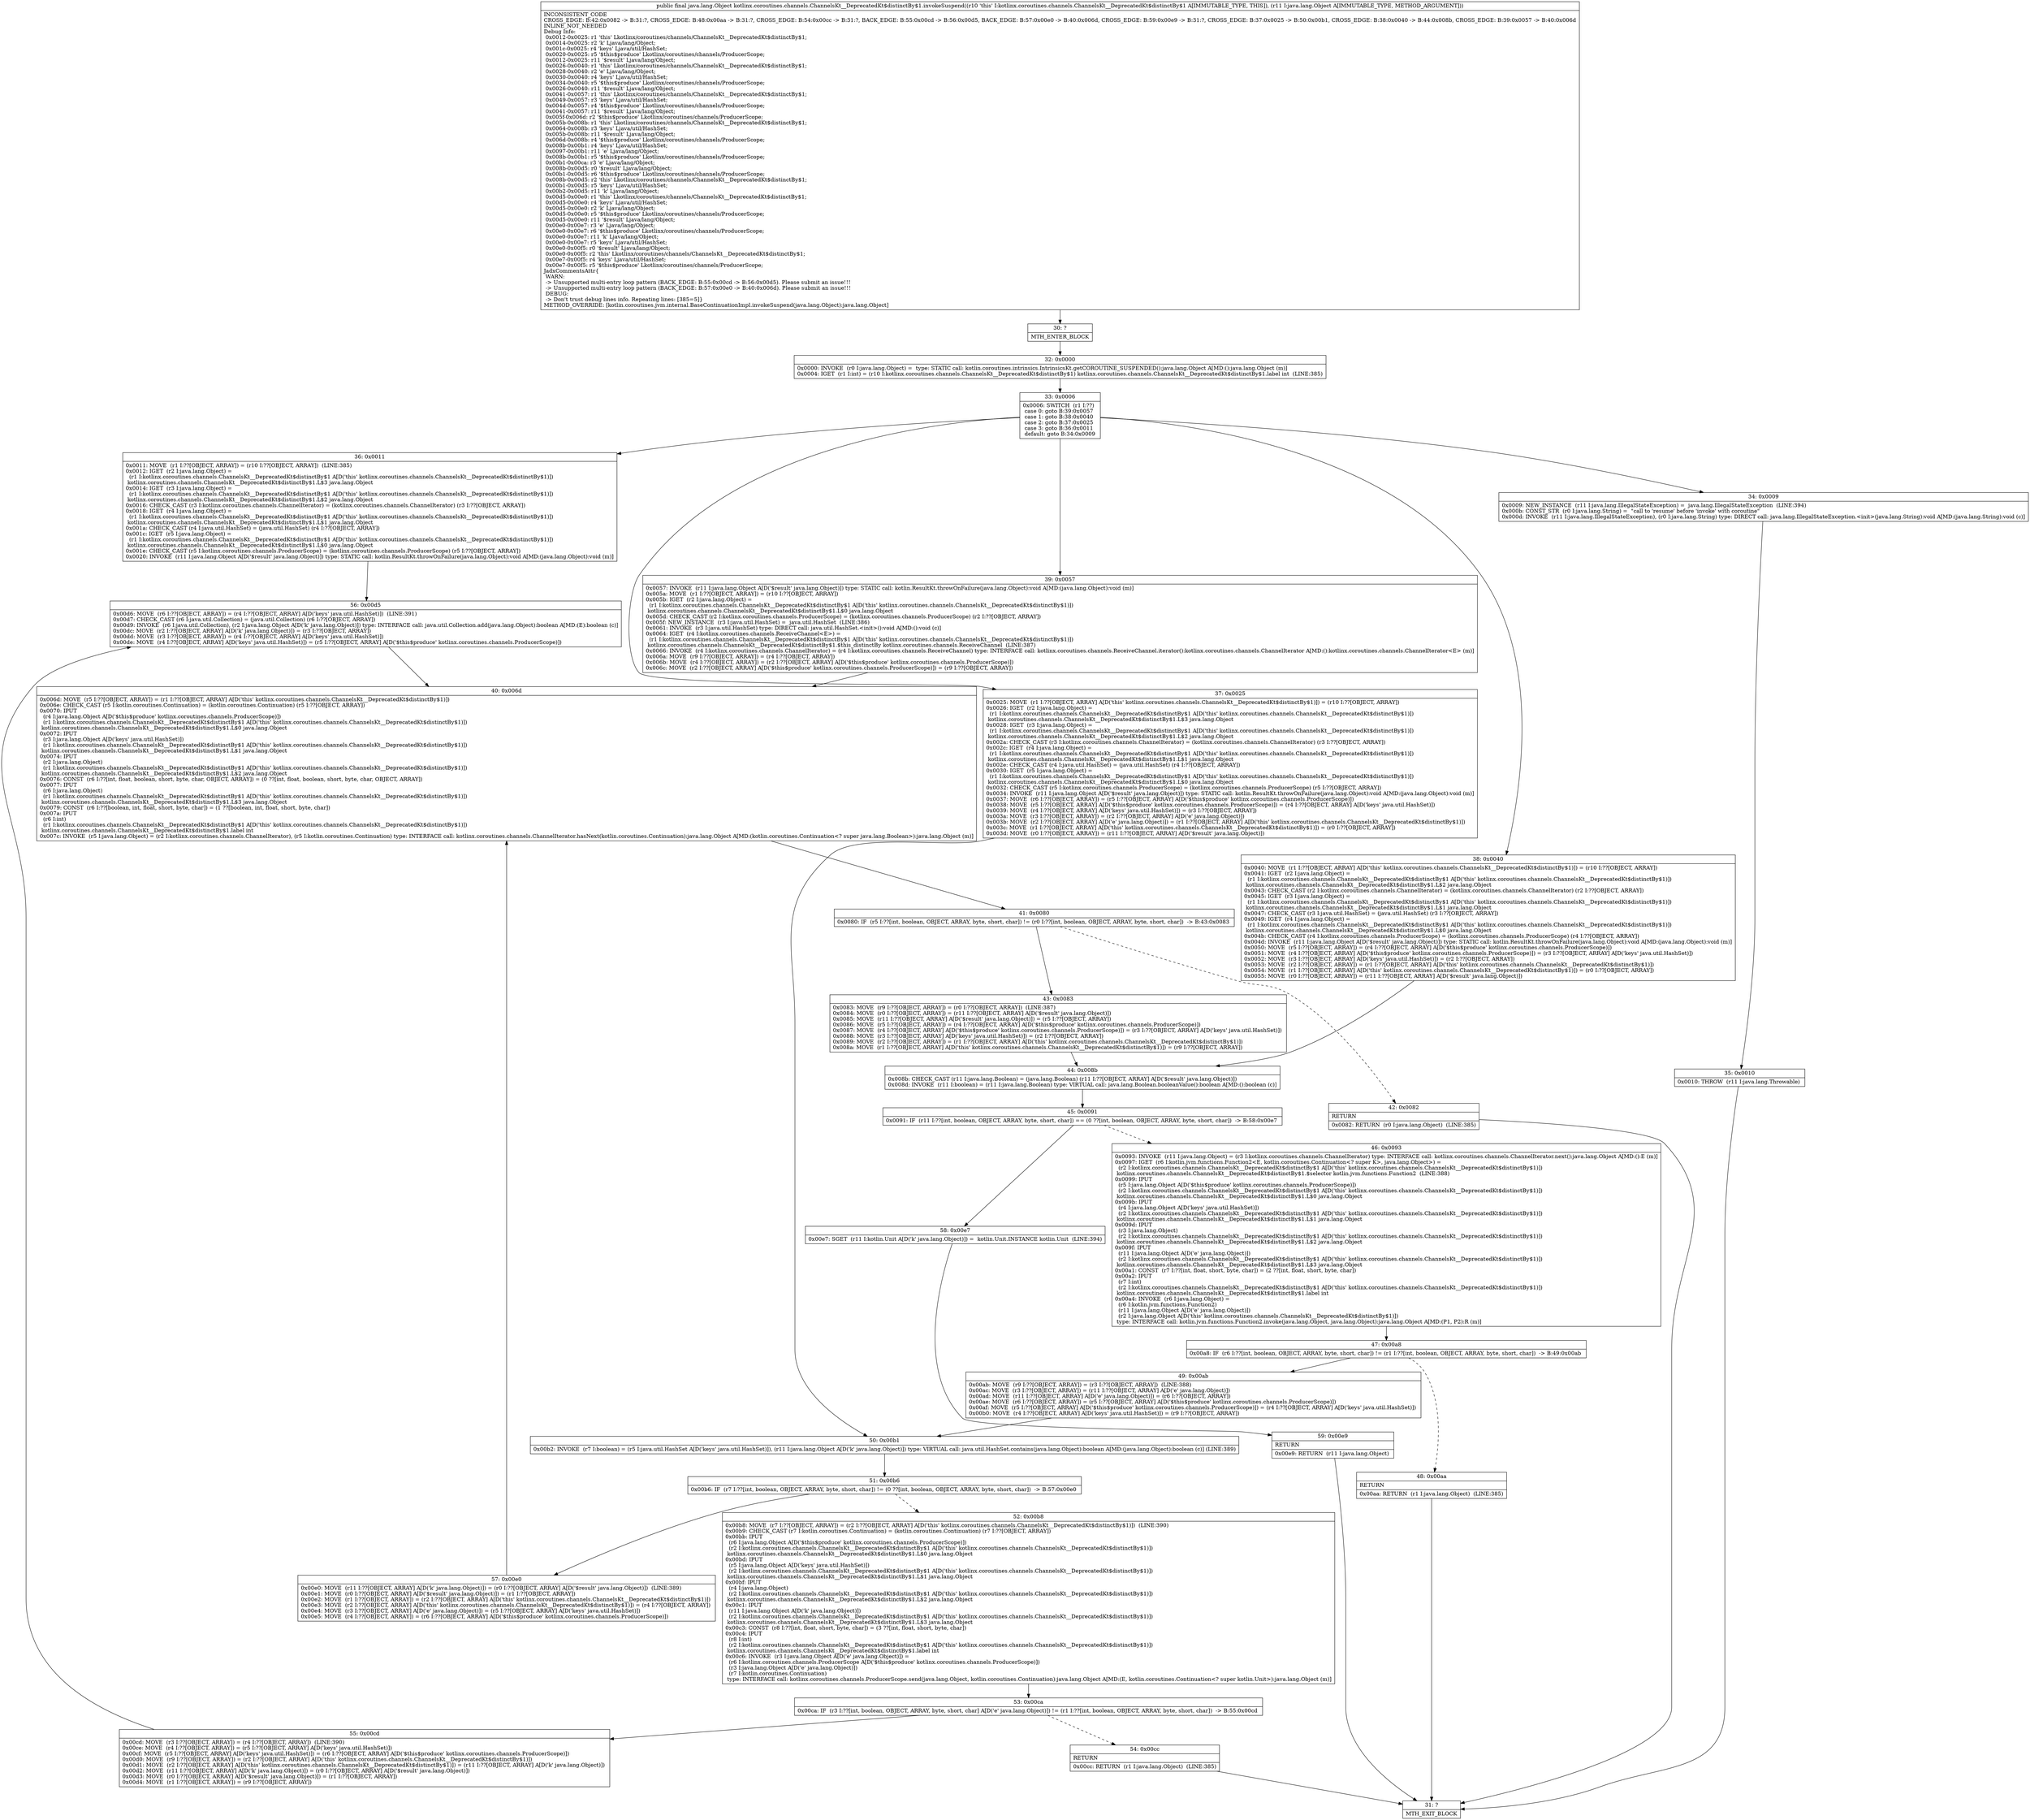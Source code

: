 digraph "CFG forkotlinx.coroutines.channels.ChannelsKt__DeprecatedKt$distinctBy$1.invokeSuspend(Ljava\/lang\/Object;)Ljava\/lang\/Object;" {
Node_30 [shape=record,label="{30\:\ ?|MTH_ENTER_BLOCK\l}"];
Node_32 [shape=record,label="{32\:\ 0x0000|0x0000: INVOKE  (r0 I:java.lang.Object) =  type: STATIC call: kotlin.coroutines.intrinsics.IntrinsicsKt.getCOROUTINE_SUSPENDED():java.lang.Object A[MD:():java.lang.Object (m)]\l0x0004: IGET  (r1 I:int) = (r10 I:kotlinx.coroutines.channels.ChannelsKt__DeprecatedKt$distinctBy$1) kotlinx.coroutines.channels.ChannelsKt__DeprecatedKt$distinctBy$1.label int  (LINE:385)\l}"];
Node_33 [shape=record,label="{33\:\ 0x0006|0x0006: SWITCH  (r1 I:??)\l case 0: goto B:39:0x0057\l case 1: goto B:38:0x0040\l case 2: goto B:37:0x0025\l case 3: goto B:36:0x0011\l default: goto B:34:0x0009 \l}"];
Node_34 [shape=record,label="{34\:\ 0x0009|0x0009: NEW_INSTANCE  (r11 I:java.lang.IllegalStateException) =  java.lang.IllegalStateException  (LINE:394)\l0x000b: CONST_STR  (r0 I:java.lang.String) =  \"call to 'resume' before 'invoke' with coroutine\" \l0x000d: INVOKE  (r11 I:java.lang.IllegalStateException), (r0 I:java.lang.String) type: DIRECT call: java.lang.IllegalStateException.\<init\>(java.lang.String):void A[MD:(java.lang.String):void (c)]\l}"];
Node_35 [shape=record,label="{35\:\ 0x0010|0x0010: THROW  (r11 I:java.lang.Throwable) \l}"];
Node_31 [shape=record,label="{31\:\ ?|MTH_EXIT_BLOCK\l}"];
Node_36 [shape=record,label="{36\:\ 0x0011|0x0011: MOVE  (r1 I:??[OBJECT, ARRAY]) = (r10 I:??[OBJECT, ARRAY])  (LINE:385)\l0x0012: IGET  (r2 I:java.lang.Object) = \l  (r1 I:kotlinx.coroutines.channels.ChannelsKt__DeprecatedKt$distinctBy$1 A[D('this' kotlinx.coroutines.channels.ChannelsKt__DeprecatedKt$distinctBy$1)])\l kotlinx.coroutines.channels.ChannelsKt__DeprecatedKt$distinctBy$1.L$3 java.lang.Object \l0x0014: IGET  (r3 I:java.lang.Object) = \l  (r1 I:kotlinx.coroutines.channels.ChannelsKt__DeprecatedKt$distinctBy$1 A[D('this' kotlinx.coroutines.channels.ChannelsKt__DeprecatedKt$distinctBy$1)])\l kotlinx.coroutines.channels.ChannelsKt__DeprecatedKt$distinctBy$1.L$2 java.lang.Object \l0x0016: CHECK_CAST (r3 I:kotlinx.coroutines.channels.ChannelIterator) = (kotlinx.coroutines.channels.ChannelIterator) (r3 I:??[OBJECT, ARRAY]) \l0x0018: IGET  (r4 I:java.lang.Object) = \l  (r1 I:kotlinx.coroutines.channels.ChannelsKt__DeprecatedKt$distinctBy$1 A[D('this' kotlinx.coroutines.channels.ChannelsKt__DeprecatedKt$distinctBy$1)])\l kotlinx.coroutines.channels.ChannelsKt__DeprecatedKt$distinctBy$1.L$1 java.lang.Object \l0x001a: CHECK_CAST (r4 I:java.util.HashSet) = (java.util.HashSet) (r4 I:??[OBJECT, ARRAY]) \l0x001c: IGET  (r5 I:java.lang.Object) = \l  (r1 I:kotlinx.coroutines.channels.ChannelsKt__DeprecatedKt$distinctBy$1 A[D('this' kotlinx.coroutines.channels.ChannelsKt__DeprecatedKt$distinctBy$1)])\l kotlinx.coroutines.channels.ChannelsKt__DeprecatedKt$distinctBy$1.L$0 java.lang.Object \l0x001e: CHECK_CAST (r5 I:kotlinx.coroutines.channels.ProducerScope) = (kotlinx.coroutines.channels.ProducerScope) (r5 I:??[OBJECT, ARRAY]) \l0x0020: INVOKE  (r11 I:java.lang.Object A[D('$result' java.lang.Object)]) type: STATIC call: kotlin.ResultKt.throwOnFailure(java.lang.Object):void A[MD:(java.lang.Object):void (m)]\l}"];
Node_56 [shape=record,label="{56\:\ 0x00d5|0x00d6: MOVE  (r6 I:??[OBJECT, ARRAY]) = (r4 I:??[OBJECT, ARRAY] A[D('keys' java.util.HashSet)])  (LINE:391)\l0x00d7: CHECK_CAST (r6 I:java.util.Collection) = (java.util.Collection) (r6 I:??[OBJECT, ARRAY]) \l0x00d9: INVOKE  (r6 I:java.util.Collection), (r2 I:java.lang.Object A[D('k' java.lang.Object)]) type: INTERFACE call: java.util.Collection.add(java.lang.Object):boolean A[MD:(E):boolean (c)]\l0x00dc: MOVE  (r2 I:??[OBJECT, ARRAY] A[D('k' java.lang.Object)]) = (r3 I:??[OBJECT, ARRAY]) \l0x00dd: MOVE  (r3 I:??[OBJECT, ARRAY]) = (r4 I:??[OBJECT, ARRAY] A[D('keys' java.util.HashSet)]) \l0x00de: MOVE  (r4 I:??[OBJECT, ARRAY] A[D('keys' java.util.HashSet)]) = (r5 I:??[OBJECT, ARRAY] A[D('$this$produce' kotlinx.coroutines.channels.ProducerScope)]) \l}"];
Node_40 [shape=record,label="{40\:\ 0x006d|0x006d: MOVE  (r5 I:??[OBJECT, ARRAY]) = (r1 I:??[OBJECT, ARRAY] A[D('this' kotlinx.coroutines.channels.ChannelsKt__DeprecatedKt$distinctBy$1)]) \l0x006e: CHECK_CAST (r5 I:kotlin.coroutines.Continuation) = (kotlin.coroutines.Continuation) (r5 I:??[OBJECT, ARRAY]) \l0x0070: IPUT  \l  (r4 I:java.lang.Object A[D('$this$produce' kotlinx.coroutines.channels.ProducerScope)])\l  (r1 I:kotlinx.coroutines.channels.ChannelsKt__DeprecatedKt$distinctBy$1 A[D('this' kotlinx.coroutines.channels.ChannelsKt__DeprecatedKt$distinctBy$1)])\l kotlinx.coroutines.channels.ChannelsKt__DeprecatedKt$distinctBy$1.L$0 java.lang.Object \l0x0072: IPUT  \l  (r3 I:java.lang.Object A[D('keys' java.util.HashSet)])\l  (r1 I:kotlinx.coroutines.channels.ChannelsKt__DeprecatedKt$distinctBy$1 A[D('this' kotlinx.coroutines.channels.ChannelsKt__DeprecatedKt$distinctBy$1)])\l kotlinx.coroutines.channels.ChannelsKt__DeprecatedKt$distinctBy$1.L$1 java.lang.Object \l0x0074: IPUT  \l  (r2 I:java.lang.Object)\l  (r1 I:kotlinx.coroutines.channels.ChannelsKt__DeprecatedKt$distinctBy$1 A[D('this' kotlinx.coroutines.channels.ChannelsKt__DeprecatedKt$distinctBy$1)])\l kotlinx.coroutines.channels.ChannelsKt__DeprecatedKt$distinctBy$1.L$2 java.lang.Object \l0x0076: CONST  (r6 I:??[int, float, boolean, short, byte, char, OBJECT, ARRAY]) = (0 ??[int, float, boolean, short, byte, char, OBJECT, ARRAY]) \l0x0077: IPUT  \l  (r6 I:java.lang.Object)\l  (r1 I:kotlinx.coroutines.channels.ChannelsKt__DeprecatedKt$distinctBy$1 A[D('this' kotlinx.coroutines.channels.ChannelsKt__DeprecatedKt$distinctBy$1)])\l kotlinx.coroutines.channels.ChannelsKt__DeprecatedKt$distinctBy$1.L$3 java.lang.Object \l0x0079: CONST  (r6 I:??[boolean, int, float, short, byte, char]) = (1 ??[boolean, int, float, short, byte, char]) \l0x007a: IPUT  \l  (r6 I:int)\l  (r1 I:kotlinx.coroutines.channels.ChannelsKt__DeprecatedKt$distinctBy$1 A[D('this' kotlinx.coroutines.channels.ChannelsKt__DeprecatedKt$distinctBy$1)])\l kotlinx.coroutines.channels.ChannelsKt__DeprecatedKt$distinctBy$1.label int \l0x007c: INVOKE  (r5 I:java.lang.Object) = (r2 I:kotlinx.coroutines.channels.ChannelIterator), (r5 I:kotlin.coroutines.Continuation) type: INTERFACE call: kotlinx.coroutines.channels.ChannelIterator.hasNext(kotlin.coroutines.Continuation):java.lang.Object A[MD:(kotlin.coroutines.Continuation\<? super java.lang.Boolean\>):java.lang.Object (m)]\l}"];
Node_41 [shape=record,label="{41\:\ 0x0080|0x0080: IF  (r5 I:??[int, boolean, OBJECT, ARRAY, byte, short, char]) != (r0 I:??[int, boolean, OBJECT, ARRAY, byte, short, char])  \-\> B:43:0x0083 \l}"];
Node_42 [shape=record,label="{42\:\ 0x0082|RETURN\l|0x0082: RETURN  (r0 I:java.lang.Object)  (LINE:385)\l}"];
Node_43 [shape=record,label="{43\:\ 0x0083|0x0083: MOVE  (r9 I:??[OBJECT, ARRAY]) = (r0 I:??[OBJECT, ARRAY])  (LINE:387)\l0x0084: MOVE  (r0 I:??[OBJECT, ARRAY]) = (r11 I:??[OBJECT, ARRAY] A[D('$result' java.lang.Object)]) \l0x0085: MOVE  (r11 I:??[OBJECT, ARRAY] A[D('$result' java.lang.Object)]) = (r5 I:??[OBJECT, ARRAY]) \l0x0086: MOVE  (r5 I:??[OBJECT, ARRAY]) = (r4 I:??[OBJECT, ARRAY] A[D('$this$produce' kotlinx.coroutines.channels.ProducerScope)]) \l0x0087: MOVE  (r4 I:??[OBJECT, ARRAY] A[D('$this$produce' kotlinx.coroutines.channels.ProducerScope)]) = (r3 I:??[OBJECT, ARRAY] A[D('keys' java.util.HashSet)]) \l0x0088: MOVE  (r3 I:??[OBJECT, ARRAY] A[D('keys' java.util.HashSet)]) = (r2 I:??[OBJECT, ARRAY]) \l0x0089: MOVE  (r2 I:??[OBJECT, ARRAY]) = (r1 I:??[OBJECT, ARRAY] A[D('this' kotlinx.coroutines.channels.ChannelsKt__DeprecatedKt$distinctBy$1)]) \l0x008a: MOVE  (r1 I:??[OBJECT, ARRAY] A[D('this' kotlinx.coroutines.channels.ChannelsKt__DeprecatedKt$distinctBy$1)]) = (r9 I:??[OBJECT, ARRAY]) \l}"];
Node_44 [shape=record,label="{44\:\ 0x008b|0x008b: CHECK_CAST (r11 I:java.lang.Boolean) = (java.lang.Boolean) (r11 I:??[OBJECT, ARRAY] A[D('$result' java.lang.Object)]) \l0x008d: INVOKE  (r11 I:boolean) = (r11 I:java.lang.Boolean) type: VIRTUAL call: java.lang.Boolean.booleanValue():boolean A[MD:():boolean (c)]\l}"];
Node_45 [shape=record,label="{45\:\ 0x0091|0x0091: IF  (r11 I:??[int, boolean, OBJECT, ARRAY, byte, short, char]) == (0 ??[int, boolean, OBJECT, ARRAY, byte, short, char])  \-\> B:58:0x00e7 \l}"];
Node_46 [shape=record,label="{46\:\ 0x0093|0x0093: INVOKE  (r11 I:java.lang.Object) = (r3 I:kotlinx.coroutines.channels.ChannelIterator) type: INTERFACE call: kotlinx.coroutines.channels.ChannelIterator.next():java.lang.Object A[MD:():E (m)]\l0x0097: IGET  (r6 I:kotlin.jvm.functions.Function2\<E, kotlin.coroutines.Continuation\<? super K\>, java.lang.Object\>) = \l  (r2 I:kotlinx.coroutines.channels.ChannelsKt__DeprecatedKt$distinctBy$1 A[D('this' kotlinx.coroutines.channels.ChannelsKt__DeprecatedKt$distinctBy$1)])\l kotlinx.coroutines.channels.ChannelsKt__DeprecatedKt$distinctBy$1.$selector kotlin.jvm.functions.Function2  (LINE:388)\l0x0099: IPUT  \l  (r5 I:java.lang.Object A[D('$this$produce' kotlinx.coroutines.channels.ProducerScope)])\l  (r2 I:kotlinx.coroutines.channels.ChannelsKt__DeprecatedKt$distinctBy$1 A[D('this' kotlinx.coroutines.channels.ChannelsKt__DeprecatedKt$distinctBy$1)])\l kotlinx.coroutines.channels.ChannelsKt__DeprecatedKt$distinctBy$1.L$0 java.lang.Object \l0x009b: IPUT  \l  (r4 I:java.lang.Object A[D('keys' java.util.HashSet)])\l  (r2 I:kotlinx.coroutines.channels.ChannelsKt__DeprecatedKt$distinctBy$1 A[D('this' kotlinx.coroutines.channels.ChannelsKt__DeprecatedKt$distinctBy$1)])\l kotlinx.coroutines.channels.ChannelsKt__DeprecatedKt$distinctBy$1.L$1 java.lang.Object \l0x009d: IPUT  \l  (r3 I:java.lang.Object)\l  (r2 I:kotlinx.coroutines.channels.ChannelsKt__DeprecatedKt$distinctBy$1 A[D('this' kotlinx.coroutines.channels.ChannelsKt__DeprecatedKt$distinctBy$1)])\l kotlinx.coroutines.channels.ChannelsKt__DeprecatedKt$distinctBy$1.L$2 java.lang.Object \l0x009f: IPUT  \l  (r11 I:java.lang.Object A[D('e' java.lang.Object)])\l  (r2 I:kotlinx.coroutines.channels.ChannelsKt__DeprecatedKt$distinctBy$1 A[D('this' kotlinx.coroutines.channels.ChannelsKt__DeprecatedKt$distinctBy$1)])\l kotlinx.coroutines.channels.ChannelsKt__DeprecatedKt$distinctBy$1.L$3 java.lang.Object \l0x00a1: CONST  (r7 I:??[int, float, short, byte, char]) = (2 ??[int, float, short, byte, char]) \l0x00a2: IPUT  \l  (r7 I:int)\l  (r2 I:kotlinx.coroutines.channels.ChannelsKt__DeprecatedKt$distinctBy$1 A[D('this' kotlinx.coroutines.channels.ChannelsKt__DeprecatedKt$distinctBy$1)])\l kotlinx.coroutines.channels.ChannelsKt__DeprecatedKt$distinctBy$1.label int \l0x00a4: INVOKE  (r6 I:java.lang.Object) = \l  (r6 I:kotlin.jvm.functions.Function2)\l  (r11 I:java.lang.Object A[D('e' java.lang.Object)])\l  (r2 I:java.lang.Object A[D('this' kotlinx.coroutines.channels.ChannelsKt__DeprecatedKt$distinctBy$1)])\l type: INTERFACE call: kotlin.jvm.functions.Function2.invoke(java.lang.Object, java.lang.Object):java.lang.Object A[MD:(P1, P2):R (m)]\l}"];
Node_47 [shape=record,label="{47\:\ 0x00a8|0x00a8: IF  (r6 I:??[int, boolean, OBJECT, ARRAY, byte, short, char]) != (r1 I:??[int, boolean, OBJECT, ARRAY, byte, short, char])  \-\> B:49:0x00ab \l}"];
Node_48 [shape=record,label="{48\:\ 0x00aa|RETURN\l|0x00aa: RETURN  (r1 I:java.lang.Object)  (LINE:385)\l}"];
Node_49 [shape=record,label="{49\:\ 0x00ab|0x00ab: MOVE  (r9 I:??[OBJECT, ARRAY]) = (r3 I:??[OBJECT, ARRAY])  (LINE:388)\l0x00ac: MOVE  (r3 I:??[OBJECT, ARRAY]) = (r11 I:??[OBJECT, ARRAY] A[D('e' java.lang.Object)]) \l0x00ad: MOVE  (r11 I:??[OBJECT, ARRAY] A[D('e' java.lang.Object)]) = (r6 I:??[OBJECT, ARRAY]) \l0x00ae: MOVE  (r6 I:??[OBJECT, ARRAY]) = (r5 I:??[OBJECT, ARRAY] A[D('$this$produce' kotlinx.coroutines.channels.ProducerScope)]) \l0x00af: MOVE  (r5 I:??[OBJECT, ARRAY] A[D('$this$produce' kotlinx.coroutines.channels.ProducerScope)]) = (r4 I:??[OBJECT, ARRAY] A[D('keys' java.util.HashSet)]) \l0x00b0: MOVE  (r4 I:??[OBJECT, ARRAY] A[D('keys' java.util.HashSet)]) = (r9 I:??[OBJECT, ARRAY]) \l}"];
Node_50 [shape=record,label="{50\:\ 0x00b1|0x00b2: INVOKE  (r7 I:boolean) = (r5 I:java.util.HashSet A[D('keys' java.util.HashSet)]), (r11 I:java.lang.Object A[D('k' java.lang.Object)]) type: VIRTUAL call: java.util.HashSet.contains(java.lang.Object):boolean A[MD:(java.lang.Object):boolean (c)] (LINE:389)\l}"];
Node_51 [shape=record,label="{51\:\ 0x00b6|0x00b6: IF  (r7 I:??[int, boolean, OBJECT, ARRAY, byte, short, char]) != (0 ??[int, boolean, OBJECT, ARRAY, byte, short, char])  \-\> B:57:0x00e0 \l}"];
Node_52 [shape=record,label="{52\:\ 0x00b8|0x00b8: MOVE  (r7 I:??[OBJECT, ARRAY]) = (r2 I:??[OBJECT, ARRAY] A[D('this' kotlinx.coroutines.channels.ChannelsKt__DeprecatedKt$distinctBy$1)])  (LINE:390)\l0x00b9: CHECK_CAST (r7 I:kotlin.coroutines.Continuation) = (kotlin.coroutines.Continuation) (r7 I:??[OBJECT, ARRAY]) \l0x00bb: IPUT  \l  (r6 I:java.lang.Object A[D('$this$produce' kotlinx.coroutines.channels.ProducerScope)])\l  (r2 I:kotlinx.coroutines.channels.ChannelsKt__DeprecatedKt$distinctBy$1 A[D('this' kotlinx.coroutines.channels.ChannelsKt__DeprecatedKt$distinctBy$1)])\l kotlinx.coroutines.channels.ChannelsKt__DeprecatedKt$distinctBy$1.L$0 java.lang.Object \l0x00bd: IPUT  \l  (r5 I:java.lang.Object A[D('keys' java.util.HashSet)])\l  (r2 I:kotlinx.coroutines.channels.ChannelsKt__DeprecatedKt$distinctBy$1 A[D('this' kotlinx.coroutines.channels.ChannelsKt__DeprecatedKt$distinctBy$1)])\l kotlinx.coroutines.channels.ChannelsKt__DeprecatedKt$distinctBy$1.L$1 java.lang.Object \l0x00bf: IPUT  \l  (r4 I:java.lang.Object)\l  (r2 I:kotlinx.coroutines.channels.ChannelsKt__DeprecatedKt$distinctBy$1 A[D('this' kotlinx.coroutines.channels.ChannelsKt__DeprecatedKt$distinctBy$1)])\l kotlinx.coroutines.channels.ChannelsKt__DeprecatedKt$distinctBy$1.L$2 java.lang.Object \l0x00c1: IPUT  \l  (r11 I:java.lang.Object A[D('k' java.lang.Object)])\l  (r2 I:kotlinx.coroutines.channels.ChannelsKt__DeprecatedKt$distinctBy$1 A[D('this' kotlinx.coroutines.channels.ChannelsKt__DeprecatedKt$distinctBy$1)])\l kotlinx.coroutines.channels.ChannelsKt__DeprecatedKt$distinctBy$1.L$3 java.lang.Object \l0x00c3: CONST  (r8 I:??[int, float, short, byte, char]) = (3 ??[int, float, short, byte, char]) \l0x00c4: IPUT  \l  (r8 I:int)\l  (r2 I:kotlinx.coroutines.channels.ChannelsKt__DeprecatedKt$distinctBy$1 A[D('this' kotlinx.coroutines.channels.ChannelsKt__DeprecatedKt$distinctBy$1)])\l kotlinx.coroutines.channels.ChannelsKt__DeprecatedKt$distinctBy$1.label int \l0x00c6: INVOKE  (r3 I:java.lang.Object A[D('e' java.lang.Object)]) = \l  (r6 I:kotlinx.coroutines.channels.ProducerScope A[D('$this$produce' kotlinx.coroutines.channels.ProducerScope)])\l  (r3 I:java.lang.Object A[D('e' java.lang.Object)])\l  (r7 I:kotlin.coroutines.Continuation)\l type: INTERFACE call: kotlinx.coroutines.channels.ProducerScope.send(java.lang.Object, kotlin.coroutines.Continuation):java.lang.Object A[MD:(E, kotlin.coroutines.Continuation\<? super kotlin.Unit\>):java.lang.Object (m)]\l}"];
Node_53 [shape=record,label="{53\:\ 0x00ca|0x00ca: IF  (r3 I:??[int, boolean, OBJECT, ARRAY, byte, short, char] A[D('e' java.lang.Object)]) != (r1 I:??[int, boolean, OBJECT, ARRAY, byte, short, char])  \-\> B:55:0x00cd \l}"];
Node_54 [shape=record,label="{54\:\ 0x00cc|RETURN\l|0x00cc: RETURN  (r1 I:java.lang.Object)  (LINE:385)\l}"];
Node_55 [shape=record,label="{55\:\ 0x00cd|0x00cd: MOVE  (r3 I:??[OBJECT, ARRAY]) = (r4 I:??[OBJECT, ARRAY])  (LINE:390)\l0x00ce: MOVE  (r4 I:??[OBJECT, ARRAY]) = (r5 I:??[OBJECT, ARRAY] A[D('keys' java.util.HashSet)]) \l0x00cf: MOVE  (r5 I:??[OBJECT, ARRAY] A[D('keys' java.util.HashSet)]) = (r6 I:??[OBJECT, ARRAY] A[D('$this$produce' kotlinx.coroutines.channels.ProducerScope)]) \l0x00d0: MOVE  (r9 I:??[OBJECT, ARRAY]) = (r2 I:??[OBJECT, ARRAY] A[D('this' kotlinx.coroutines.channels.ChannelsKt__DeprecatedKt$distinctBy$1)]) \l0x00d1: MOVE  (r2 I:??[OBJECT, ARRAY] A[D('this' kotlinx.coroutines.channels.ChannelsKt__DeprecatedKt$distinctBy$1)]) = (r11 I:??[OBJECT, ARRAY] A[D('k' java.lang.Object)]) \l0x00d2: MOVE  (r11 I:??[OBJECT, ARRAY] A[D('k' java.lang.Object)]) = (r0 I:??[OBJECT, ARRAY] A[D('$result' java.lang.Object)]) \l0x00d3: MOVE  (r0 I:??[OBJECT, ARRAY] A[D('$result' java.lang.Object)]) = (r1 I:??[OBJECT, ARRAY]) \l0x00d4: MOVE  (r1 I:??[OBJECT, ARRAY]) = (r9 I:??[OBJECT, ARRAY]) \l}"];
Node_57 [shape=record,label="{57\:\ 0x00e0|0x00e0: MOVE  (r11 I:??[OBJECT, ARRAY] A[D('k' java.lang.Object)]) = (r0 I:??[OBJECT, ARRAY] A[D('$result' java.lang.Object)])  (LINE:389)\l0x00e1: MOVE  (r0 I:??[OBJECT, ARRAY] A[D('$result' java.lang.Object)]) = (r1 I:??[OBJECT, ARRAY]) \l0x00e2: MOVE  (r1 I:??[OBJECT, ARRAY]) = (r2 I:??[OBJECT, ARRAY] A[D('this' kotlinx.coroutines.channels.ChannelsKt__DeprecatedKt$distinctBy$1)]) \l0x00e3: MOVE  (r2 I:??[OBJECT, ARRAY] A[D('this' kotlinx.coroutines.channels.ChannelsKt__DeprecatedKt$distinctBy$1)]) = (r4 I:??[OBJECT, ARRAY]) \l0x00e4: MOVE  (r3 I:??[OBJECT, ARRAY] A[D('e' java.lang.Object)]) = (r5 I:??[OBJECT, ARRAY] A[D('keys' java.util.HashSet)]) \l0x00e5: MOVE  (r4 I:??[OBJECT, ARRAY]) = (r6 I:??[OBJECT, ARRAY] A[D('$this$produce' kotlinx.coroutines.channels.ProducerScope)]) \l}"];
Node_58 [shape=record,label="{58\:\ 0x00e7|0x00e7: SGET  (r11 I:kotlin.Unit A[D('k' java.lang.Object)]) =  kotlin.Unit.INSTANCE kotlin.Unit  (LINE:394)\l}"];
Node_59 [shape=record,label="{59\:\ 0x00e9|RETURN\l|0x00e9: RETURN  (r11 I:java.lang.Object) \l}"];
Node_37 [shape=record,label="{37\:\ 0x0025|0x0025: MOVE  (r1 I:??[OBJECT, ARRAY] A[D('this' kotlinx.coroutines.channels.ChannelsKt__DeprecatedKt$distinctBy$1)]) = (r10 I:??[OBJECT, ARRAY]) \l0x0026: IGET  (r2 I:java.lang.Object) = \l  (r1 I:kotlinx.coroutines.channels.ChannelsKt__DeprecatedKt$distinctBy$1 A[D('this' kotlinx.coroutines.channels.ChannelsKt__DeprecatedKt$distinctBy$1)])\l kotlinx.coroutines.channels.ChannelsKt__DeprecatedKt$distinctBy$1.L$3 java.lang.Object \l0x0028: IGET  (r3 I:java.lang.Object) = \l  (r1 I:kotlinx.coroutines.channels.ChannelsKt__DeprecatedKt$distinctBy$1 A[D('this' kotlinx.coroutines.channels.ChannelsKt__DeprecatedKt$distinctBy$1)])\l kotlinx.coroutines.channels.ChannelsKt__DeprecatedKt$distinctBy$1.L$2 java.lang.Object \l0x002a: CHECK_CAST (r3 I:kotlinx.coroutines.channels.ChannelIterator) = (kotlinx.coroutines.channels.ChannelIterator) (r3 I:??[OBJECT, ARRAY]) \l0x002c: IGET  (r4 I:java.lang.Object) = \l  (r1 I:kotlinx.coroutines.channels.ChannelsKt__DeprecatedKt$distinctBy$1 A[D('this' kotlinx.coroutines.channels.ChannelsKt__DeprecatedKt$distinctBy$1)])\l kotlinx.coroutines.channels.ChannelsKt__DeprecatedKt$distinctBy$1.L$1 java.lang.Object \l0x002e: CHECK_CAST (r4 I:java.util.HashSet) = (java.util.HashSet) (r4 I:??[OBJECT, ARRAY]) \l0x0030: IGET  (r5 I:java.lang.Object) = \l  (r1 I:kotlinx.coroutines.channels.ChannelsKt__DeprecatedKt$distinctBy$1 A[D('this' kotlinx.coroutines.channels.ChannelsKt__DeprecatedKt$distinctBy$1)])\l kotlinx.coroutines.channels.ChannelsKt__DeprecatedKt$distinctBy$1.L$0 java.lang.Object \l0x0032: CHECK_CAST (r5 I:kotlinx.coroutines.channels.ProducerScope) = (kotlinx.coroutines.channels.ProducerScope) (r5 I:??[OBJECT, ARRAY]) \l0x0034: INVOKE  (r11 I:java.lang.Object A[D('$result' java.lang.Object)]) type: STATIC call: kotlin.ResultKt.throwOnFailure(java.lang.Object):void A[MD:(java.lang.Object):void (m)]\l0x0037: MOVE  (r6 I:??[OBJECT, ARRAY]) = (r5 I:??[OBJECT, ARRAY] A[D('$this$produce' kotlinx.coroutines.channels.ProducerScope)]) \l0x0038: MOVE  (r5 I:??[OBJECT, ARRAY] A[D('$this$produce' kotlinx.coroutines.channels.ProducerScope)]) = (r4 I:??[OBJECT, ARRAY] A[D('keys' java.util.HashSet)]) \l0x0039: MOVE  (r4 I:??[OBJECT, ARRAY] A[D('keys' java.util.HashSet)]) = (r3 I:??[OBJECT, ARRAY]) \l0x003a: MOVE  (r3 I:??[OBJECT, ARRAY]) = (r2 I:??[OBJECT, ARRAY] A[D('e' java.lang.Object)]) \l0x003b: MOVE  (r2 I:??[OBJECT, ARRAY] A[D('e' java.lang.Object)]) = (r1 I:??[OBJECT, ARRAY] A[D('this' kotlinx.coroutines.channels.ChannelsKt__DeprecatedKt$distinctBy$1)]) \l0x003c: MOVE  (r1 I:??[OBJECT, ARRAY] A[D('this' kotlinx.coroutines.channels.ChannelsKt__DeprecatedKt$distinctBy$1)]) = (r0 I:??[OBJECT, ARRAY]) \l0x003d: MOVE  (r0 I:??[OBJECT, ARRAY]) = (r11 I:??[OBJECT, ARRAY] A[D('$result' java.lang.Object)]) \l}"];
Node_38 [shape=record,label="{38\:\ 0x0040|0x0040: MOVE  (r1 I:??[OBJECT, ARRAY] A[D('this' kotlinx.coroutines.channels.ChannelsKt__DeprecatedKt$distinctBy$1)]) = (r10 I:??[OBJECT, ARRAY]) \l0x0041: IGET  (r2 I:java.lang.Object) = \l  (r1 I:kotlinx.coroutines.channels.ChannelsKt__DeprecatedKt$distinctBy$1 A[D('this' kotlinx.coroutines.channels.ChannelsKt__DeprecatedKt$distinctBy$1)])\l kotlinx.coroutines.channels.ChannelsKt__DeprecatedKt$distinctBy$1.L$2 java.lang.Object \l0x0043: CHECK_CAST (r2 I:kotlinx.coroutines.channels.ChannelIterator) = (kotlinx.coroutines.channels.ChannelIterator) (r2 I:??[OBJECT, ARRAY]) \l0x0045: IGET  (r3 I:java.lang.Object) = \l  (r1 I:kotlinx.coroutines.channels.ChannelsKt__DeprecatedKt$distinctBy$1 A[D('this' kotlinx.coroutines.channels.ChannelsKt__DeprecatedKt$distinctBy$1)])\l kotlinx.coroutines.channels.ChannelsKt__DeprecatedKt$distinctBy$1.L$1 java.lang.Object \l0x0047: CHECK_CAST (r3 I:java.util.HashSet) = (java.util.HashSet) (r3 I:??[OBJECT, ARRAY]) \l0x0049: IGET  (r4 I:java.lang.Object) = \l  (r1 I:kotlinx.coroutines.channels.ChannelsKt__DeprecatedKt$distinctBy$1 A[D('this' kotlinx.coroutines.channels.ChannelsKt__DeprecatedKt$distinctBy$1)])\l kotlinx.coroutines.channels.ChannelsKt__DeprecatedKt$distinctBy$1.L$0 java.lang.Object \l0x004b: CHECK_CAST (r4 I:kotlinx.coroutines.channels.ProducerScope) = (kotlinx.coroutines.channels.ProducerScope) (r4 I:??[OBJECT, ARRAY]) \l0x004d: INVOKE  (r11 I:java.lang.Object A[D('$result' java.lang.Object)]) type: STATIC call: kotlin.ResultKt.throwOnFailure(java.lang.Object):void A[MD:(java.lang.Object):void (m)]\l0x0050: MOVE  (r5 I:??[OBJECT, ARRAY]) = (r4 I:??[OBJECT, ARRAY] A[D('$this$produce' kotlinx.coroutines.channels.ProducerScope)]) \l0x0051: MOVE  (r4 I:??[OBJECT, ARRAY] A[D('$this$produce' kotlinx.coroutines.channels.ProducerScope)]) = (r3 I:??[OBJECT, ARRAY] A[D('keys' java.util.HashSet)]) \l0x0052: MOVE  (r3 I:??[OBJECT, ARRAY] A[D('keys' java.util.HashSet)]) = (r2 I:??[OBJECT, ARRAY]) \l0x0053: MOVE  (r2 I:??[OBJECT, ARRAY]) = (r1 I:??[OBJECT, ARRAY] A[D('this' kotlinx.coroutines.channels.ChannelsKt__DeprecatedKt$distinctBy$1)]) \l0x0054: MOVE  (r1 I:??[OBJECT, ARRAY] A[D('this' kotlinx.coroutines.channels.ChannelsKt__DeprecatedKt$distinctBy$1)]) = (r0 I:??[OBJECT, ARRAY]) \l0x0055: MOVE  (r0 I:??[OBJECT, ARRAY]) = (r11 I:??[OBJECT, ARRAY] A[D('$result' java.lang.Object)]) \l}"];
Node_39 [shape=record,label="{39\:\ 0x0057|0x0057: INVOKE  (r11 I:java.lang.Object A[D('$result' java.lang.Object)]) type: STATIC call: kotlin.ResultKt.throwOnFailure(java.lang.Object):void A[MD:(java.lang.Object):void (m)]\l0x005a: MOVE  (r1 I:??[OBJECT, ARRAY]) = (r10 I:??[OBJECT, ARRAY]) \l0x005b: IGET  (r2 I:java.lang.Object) = \l  (r1 I:kotlinx.coroutines.channels.ChannelsKt__DeprecatedKt$distinctBy$1 A[D('this' kotlinx.coroutines.channels.ChannelsKt__DeprecatedKt$distinctBy$1)])\l kotlinx.coroutines.channels.ChannelsKt__DeprecatedKt$distinctBy$1.L$0 java.lang.Object \l0x005d: CHECK_CAST (r2 I:kotlinx.coroutines.channels.ProducerScope) = (kotlinx.coroutines.channels.ProducerScope) (r2 I:??[OBJECT, ARRAY]) \l0x005f: NEW_INSTANCE  (r3 I:java.util.HashSet) =  java.util.HashSet  (LINE:386)\l0x0061: INVOKE  (r3 I:java.util.HashSet) type: DIRECT call: java.util.HashSet.\<init\>():void A[MD:():void (c)]\l0x0064: IGET  (r4 I:kotlinx.coroutines.channels.ReceiveChannel\<E\>) = \l  (r1 I:kotlinx.coroutines.channels.ChannelsKt__DeprecatedKt$distinctBy$1 A[D('this' kotlinx.coroutines.channels.ChannelsKt__DeprecatedKt$distinctBy$1)])\l kotlinx.coroutines.channels.ChannelsKt__DeprecatedKt$distinctBy$1.$this_distinctBy kotlinx.coroutines.channels.ReceiveChannel  (LINE:387)\l0x0066: INVOKE  (r4 I:kotlinx.coroutines.channels.ChannelIterator) = (r4 I:kotlinx.coroutines.channels.ReceiveChannel) type: INTERFACE call: kotlinx.coroutines.channels.ReceiveChannel.iterator():kotlinx.coroutines.channels.ChannelIterator A[MD:():kotlinx.coroutines.channels.ChannelIterator\<E\> (m)]\l0x006a: MOVE  (r9 I:??[OBJECT, ARRAY]) = (r4 I:??[OBJECT, ARRAY]) \l0x006b: MOVE  (r4 I:??[OBJECT, ARRAY]) = (r2 I:??[OBJECT, ARRAY] A[D('$this$produce' kotlinx.coroutines.channels.ProducerScope)]) \l0x006c: MOVE  (r2 I:??[OBJECT, ARRAY] A[D('$this$produce' kotlinx.coroutines.channels.ProducerScope)]) = (r9 I:??[OBJECT, ARRAY]) \l}"];
MethodNode[shape=record,label="{public final java.lang.Object kotlinx.coroutines.channels.ChannelsKt__DeprecatedKt$distinctBy$1.invokeSuspend((r10 'this' I:kotlinx.coroutines.channels.ChannelsKt__DeprecatedKt$distinctBy$1 A[IMMUTABLE_TYPE, THIS]), (r11 I:java.lang.Object A[IMMUTABLE_TYPE, METHOD_ARGUMENT]))  | INCONSISTENT_CODE\lCROSS_EDGE: B:42:0x0082 \-\> B:31:?, CROSS_EDGE: B:48:0x00aa \-\> B:31:?, CROSS_EDGE: B:54:0x00cc \-\> B:31:?, BACK_EDGE: B:55:0x00cd \-\> B:56:0x00d5, BACK_EDGE: B:57:0x00e0 \-\> B:40:0x006d, CROSS_EDGE: B:59:0x00e9 \-\> B:31:?, CROSS_EDGE: B:37:0x0025 \-\> B:50:0x00b1, CROSS_EDGE: B:38:0x0040 \-\> B:44:0x008b, CROSS_EDGE: B:39:0x0057 \-\> B:40:0x006d\lINLINE_NOT_NEEDED\lDebug Info:\l  0x0012\-0x0025: r1 'this' Lkotlinx\/coroutines\/channels\/ChannelsKt__DeprecatedKt$distinctBy$1;\l  0x0014\-0x0025: r2 'k' Ljava\/lang\/Object;\l  0x001c\-0x0025: r4 'keys' Ljava\/util\/HashSet;\l  0x0020\-0x0025: r5 '$this$produce' Lkotlinx\/coroutines\/channels\/ProducerScope;\l  0x0012\-0x0025: r11 '$result' Ljava\/lang\/Object;\l  0x0026\-0x0040: r1 'this' Lkotlinx\/coroutines\/channels\/ChannelsKt__DeprecatedKt$distinctBy$1;\l  0x0028\-0x0040: r2 'e' Ljava\/lang\/Object;\l  0x0030\-0x0040: r4 'keys' Ljava\/util\/HashSet;\l  0x0034\-0x0040: r5 '$this$produce' Lkotlinx\/coroutines\/channels\/ProducerScope;\l  0x0026\-0x0040: r11 '$result' Ljava\/lang\/Object;\l  0x0041\-0x0057: r1 'this' Lkotlinx\/coroutines\/channels\/ChannelsKt__DeprecatedKt$distinctBy$1;\l  0x0049\-0x0057: r3 'keys' Ljava\/util\/HashSet;\l  0x004d\-0x0057: r4 '$this$produce' Lkotlinx\/coroutines\/channels\/ProducerScope;\l  0x0041\-0x0057: r11 '$result' Ljava\/lang\/Object;\l  0x005f\-0x006d: r2 '$this$produce' Lkotlinx\/coroutines\/channels\/ProducerScope;\l  0x005b\-0x008b: r1 'this' Lkotlinx\/coroutines\/channels\/ChannelsKt__DeprecatedKt$distinctBy$1;\l  0x0064\-0x008b: r3 'keys' Ljava\/util\/HashSet;\l  0x005b\-0x008b: r11 '$result' Ljava\/lang\/Object;\l  0x006d\-0x008b: r4 '$this$produce' Lkotlinx\/coroutines\/channels\/ProducerScope;\l  0x008b\-0x00b1: r4 'keys' Ljava\/util\/HashSet;\l  0x0097\-0x00b1: r11 'e' Ljava\/lang\/Object;\l  0x008b\-0x00b1: r5 '$this$produce' Lkotlinx\/coroutines\/channels\/ProducerScope;\l  0x00b1\-0x00ca: r3 'e' Ljava\/lang\/Object;\l  0x008b\-0x00d5: r0 '$result' Ljava\/lang\/Object;\l  0x00b1\-0x00d5: r6 '$this$produce' Lkotlinx\/coroutines\/channels\/ProducerScope;\l  0x008b\-0x00d5: r2 'this' Lkotlinx\/coroutines\/channels\/ChannelsKt__DeprecatedKt$distinctBy$1;\l  0x00b1\-0x00d5: r5 'keys' Ljava\/util\/HashSet;\l  0x00b2\-0x00d5: r11 'k' Ljava\/lang\/Object;\l  0x00d5\-0x00e0: r1 'this' Lkotlinx\/coroutines\/channels\/ChannelsKt__DeprecatedKt$distinctBy$1;\l  0x00d5\-0x00e0: r4 'keys' Ljava\/util\/HashSet;\l  0x00d5\-0x00e0: r2 'k' Ljava\/lang\/Object;\l  0x00d5\-0x00e0: r5 '$this$produce' Lkotlinx\/coroutines\/channels\/ProducerScope;\l  0x00d5\-0x00e0: r11 '$result' Ljava\/lang\/Object;\l  0x00e0\-0x00e7: r3 'e' Ljava\/lang\/Object;\l  0x00e0\-0x00e7: r6 '$this$produce' Lkotlinx\/coroutines\/channels\/ProducerScope;\l  0x00e0\-0x00e7: r11 'k' Ljava\/lang\/Object;\l  0x00e0\-0x00e7: r5 'keys' Ljava\/util\/HashSet;\l  0x00e0\-0x00f5: r0 '$result' Ljava\/lang\/Object;\l  0x00e0\-0x00f5: r2 'this' Lkotlinx\/coroutines\/channels\/ChannelsKt__DeprecatedKt$distinctBy$1;\l  0x00e7\-0x00f5: r4 'keys' Ljava\/util\/HashSet;\l  0x00e7\-0x00f5: r5 '$this$produce' Lkotlinx\/coroutines\/channels\/ProducerScope;\lJadxCommentsAttr\{\l WARN: \l \-\> Unsupported multi\-entry loop pattern (BACK_EDGE: B:55:0x00cd \-\> B:56:0x00d5). Please submit an issue!!!\l \-\> Unsupported multi\-entry loop pattern (BACK_EDGE: B:57:0x00e0 \-\> B:40:0x006d). Please submit an issue!!!\l DEBUG: \l \-\> Don't trust debug lines info. Repeating lines: [385=5]\}\lMETHOD_OVERRIDE: [kotlin.coroutines.jvm.internal.BaseContinuationImpl.invokeSuspend(java.lang.Object):java.lang.Object]\l}"];
MethodNode -> Node_30;Node_30 -> Node_32;
Node_32 -> Node_33;
Node_33 -> Node_34;
Node_33 -> Node_36;
Node_33 -> Node_37;
Node_33 -> Node_38;
Node_33 -> Node_39;
Node_34 -> Node_35;
Node_35 -> Node_31;
Node_36 -> Node_56;
Node_56 -> Node_40;
Node_40 -> Node_41;
Node_41 -> Node_42[style=dashed];
Node_41 -> Node_43;
Node_42 -> Node_31;
Node_43 -> Node_44;
Node_44 -> Node_45;
Node_45 -> Node_46[style=dashed];
Node_45 -> Node_58;
Node_46 -> Node_47;
Node_47 -> Node_48[style=dashed];
Node_47 -> Node_49;
Node_48 -> Node_31;
Node_49 -> Node_50;
Node_50 -> Node_51;
Node_51 -> Node_52[style=dashed];
Node_51 -> Node_57;
Node_52 -> Node_53;
Node_53 -> Node_54[style=dashed];
Node_53 -> Node_55;
Node_54 -> Node_31;
Node_55 -> Node_56;
Node_57 -> Node_40;
Node_58 -> Node_59;
Node_59 -> Node_31;
Node_37 -> Node_50;
Node_38 -> Node_44;
Node_39 -> Node_40;
}

